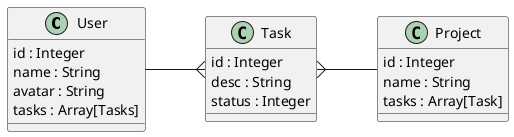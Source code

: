 @startuml Kanban class diagram

left to right direction

class User {
    id : Integer
    name : String
    avatar : String
    tasks : Array[Tasks]
}

class Task {
    id : Integer
    desc : String
    status : Integer
}

class Project {
    id : Integer
    name : String
    tasks : Array[Task]
}

User --{ Task
Task }-- Project


@enduml
